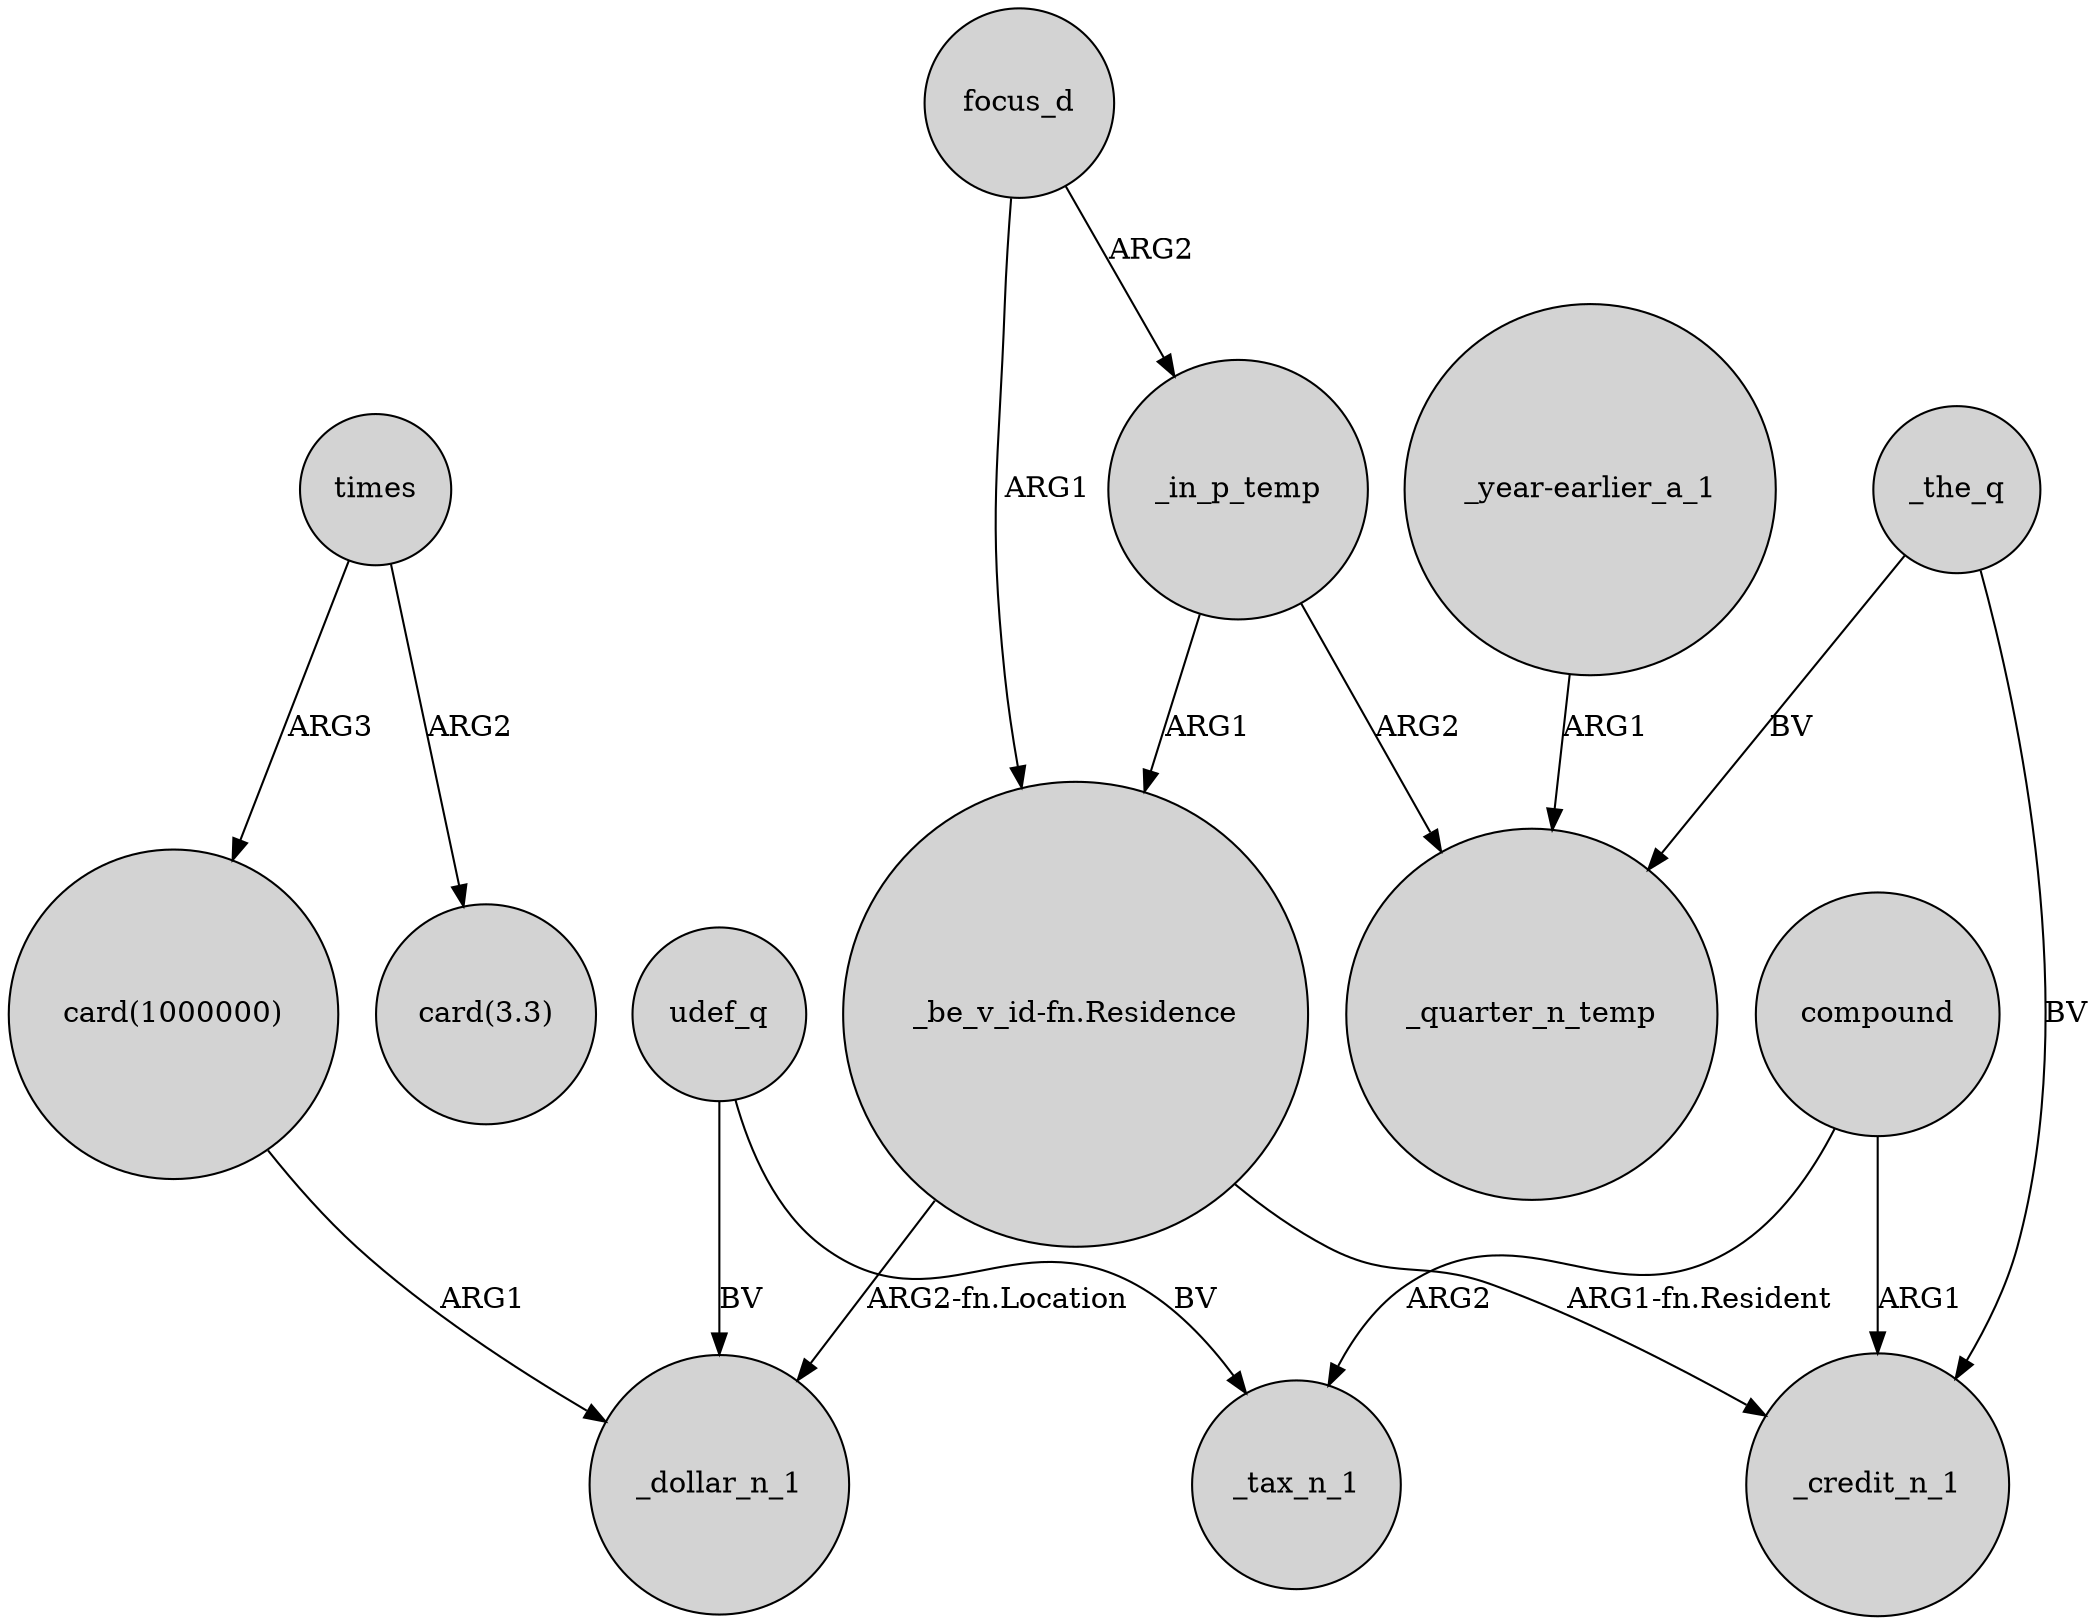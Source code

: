 digraph {
	node [shape=circle style=filled]
	times -> "card(1000000)" [label=ARG3]
	compound -> _credit_n_1 [label=ARG1]
	times -> "card(3.3)" [label=ARG2]
	_in_p_temp -> _quarter_n_temp [label=ARG2]
	_in_p_temp -> "_be_v_id-fn.Residence" [label=ARG1]
	"_year-earlier_a_1" -> _quarter_n_temp [label=ARG1]
	"_be_v_id-fn.Residence" -> _dollar_n_1 [label="ARG2-fn.Location"]
	compound -> _tax_n_1 [label=ARG2]
	_the_q -> _credit_n_1 [label=BV]
	udef_q -> _dollar_n_1 [label=BV]
	"card(1000000)" -> _dollar_n_1 [label=ARG1]
	focus_d -> _in_p_temp [label=ARG2]
	udef_q -> _tax_n_1 [label=BV]
	"_be_v_id-fn.Residence" -> _credit_n_1 [label="ARG1-fn.Resident"]
	_the_q -> _quarter_n_temp [label=BV]
	focus_d -> "_be_v_id-fn.Residence" [label=ARG1]
}
